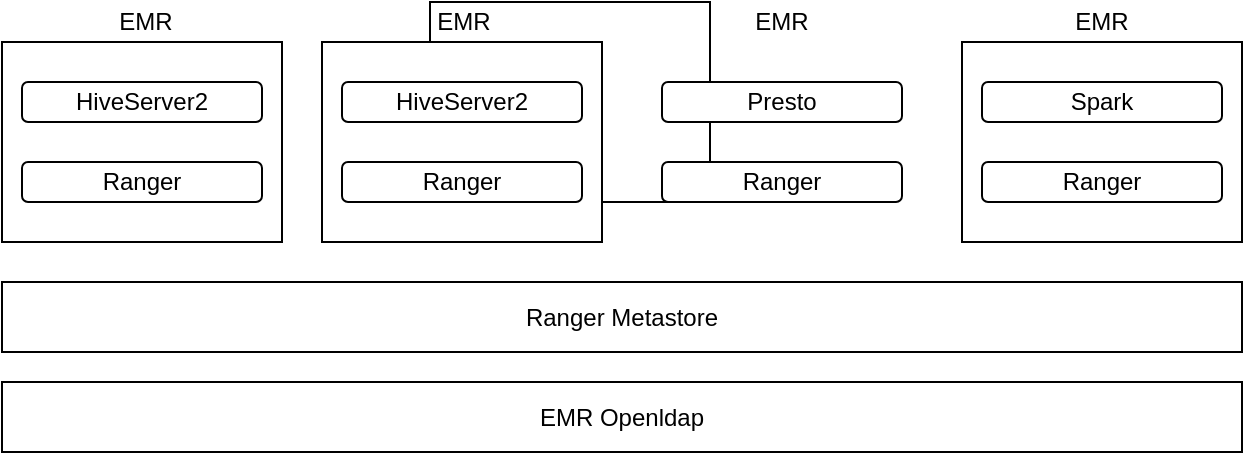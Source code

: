 <mxfile version="14.0.4" type="github"><diagram id="zX0LKrRPOxZzMG7xesd7" name="Page-1"><mxGraphModel dx="2066" dy="1074" grid="1" gridSize="10" guides="1" tooltips="1" connect="1" arrows="1" fold="1" page="1" pageScale="1" pageWidth="827" pageHeight="1169" math="0" shadow="0"><root><mxCell id="0"/><mxCell id="1" parent="0"/><mxCell id="Jr7bhlfd0MxnDkII8DDK-1" value="" style="rounded=0;whiteSpace=wrap;html=1;" vertex="1" parent="1"><mxGeometry x="130" y="430" width="140" height="100" as="geometry"/></mxCell><mxCell id="Jr7bhlfd0MxnDkII8DDK-2" value="" style="rounded=0;whiteSpace=wrap;html=1;" vertex="1" parent="1"><mxGeometry x="344" y="410" width="140" height="100" as="geometry"/></mxCell><mxCell id="Jr7bhlfd0MxnDkII8DDK-3" value="EMR Openldap" style="rounded=0;whiteSpace=wrap;html=1;" vertex="1" parent="1"><mxGeometry x="130" y="600" width="620" height="35" as="geometry"/></mxCell><mxCell id="Jr7bhlfd0MxnDkII8DDK-4" value="HiveServer2" style="rounded=1;whiteSpace=wrap;html=1;" vertex="1" parent="1"><mxGeometry x="140" y="450" width="120" height="20" as="geometry"/></mxCell><mxCell id="Jr7bhlfd0MxnDkII8DDK-6" value="" style="rounded=0;whiteSpace=wrap;html=1;" vertex="1" parent="1"><mxGeometry x="290" y="430" width="140" height="100" as="geometry"/></mxCell><mxCell id="Jr7bhlfd0MxnDkII8DDK-7" value="HiveServer2" style="rounded=1;whiteSpace=wrap;html=1;" vertex="1" parent="1"><mxGeometry x="300" y="450" width="120" height="20" as="geometry"/></mxCell><mxCell id="Jr7bhlfd0MxnDkII8DDK-8" value="EMR" style="text;html=1;strokeColor=none;fillColor=none;align=center;verticalAlign=middle;whiteSpace=wrap;rounded=0;" vertex="1" parent="1"><mxGeometry x="182" y="410" width="40" height="20" as="geometry"/></mxCell><mxCell id="Jr7bhlfd0MxnDkII8DDK-9" value="EMR" style="text;html=1;strokeColor=none;fillColor=none;align=center;verticalAlign=middle;whiteSpace=wrap;rounded=0;" vertex="1" parent="1"><mxGeometry x="341" y="410" width="40" height="20" as="geometry"/></mxCell><mxCell id="Jr7bhlfd0MxnDkII8DDK-10" value="Presto" style="rounded=1;whiteSpace=wrap;html=1;" vertex="1" parent="1"><mxGeometry x="460" y="450" width="120" height="20" as="geometry"/></mxCell><mxCell id="Jr7bhlfd0MxnDkII8DDK-12" value="" style="rounded=0;whiteSpace=wrap;html=1;" vertex="1" parent="1"><mxGeometry x="610" y="430" width="140" height="100" as="geometry"/></mxCell><mxCell id="Jr7bhlfd0MxnDkII8DDK-13" value="Spark" style="rounded=1;whiteSpace=wrap;html=1;" vertex="1" parent="1"><mxGeometry x="620" y="450" width="120" height="20" as="geometry"/></mxCell><mxCell id="Jr7bhlfd0MxnDkII8DDK-14" value="Ranger Metastore" style="rounded=0;whiteSpace=wrap;html=1;" vertex="1" parent="1"><mxGeometry x="130" y="550" width="620" height="35" as="geometry"/></mxCell><mxCell id="Jr7bhlfd0MxnDkII8DDK-15" value="Ranger" style="rounded=1;whiteSpace=wrap;html=1;" vertex="1" parent="1"><mxGeometry x="140" y="490" width="120" height="20" as="geometry"/></mxCell><mxCell id="Jr7bhlfd0MxnDkII8DDK-16" value="Ranger" style="rounded=1;whiteSpace=wrap;html=1;" vertex="1" parent="1"><mxGeometry x="300" y="490" width="120" height="20" as="geometry"/></mxCell><mxCell id="Jr7bhlfd0MxnDkII8DDK-17" value="Ranger" style="rounded=1;whiteSpace=wrap;html=1;" vertex="1" parent="1"><mxGeometry x="460" y="490" width="120" height="20" as="geometry"/></mxCell><mxCell id="Jr7bhlfd0MxnDkII8DDK-18" value="Ranger" style="rounded=1;whiteSpace=wrap;html=1;" vertex="1" parent="1"><mxGeometry x="620" y="490" width="120" height="20" as="geometry"/></mxCell><mxCell id="Jr7bhlfd0MxnDkII8DDK-19" value="EMR" style="text;html=1;strokeColor=none;fillColor=none;align=center;verticalAlign=middle;whiteSpace=wrap;rounded=0;" vertex="1" parent="1"><mxGeometry x="500" y="410" width="40" height="20" as="geometry"/></mxCell><mxCell id="Jr7bhlfd0MxnDkII8DDK-20" value="EMR" style="text;html=1;strokeColor=none;fillColor=none;align=center;verticalAlign=middle;whiteSpace=wrap;rounded=0;" vertex="1" parent="1"><mxGeometry x="660" y="410" width="40" height="20" as="geometry"/></mxCell></root></mxGraphModel></diagram></mxfile>